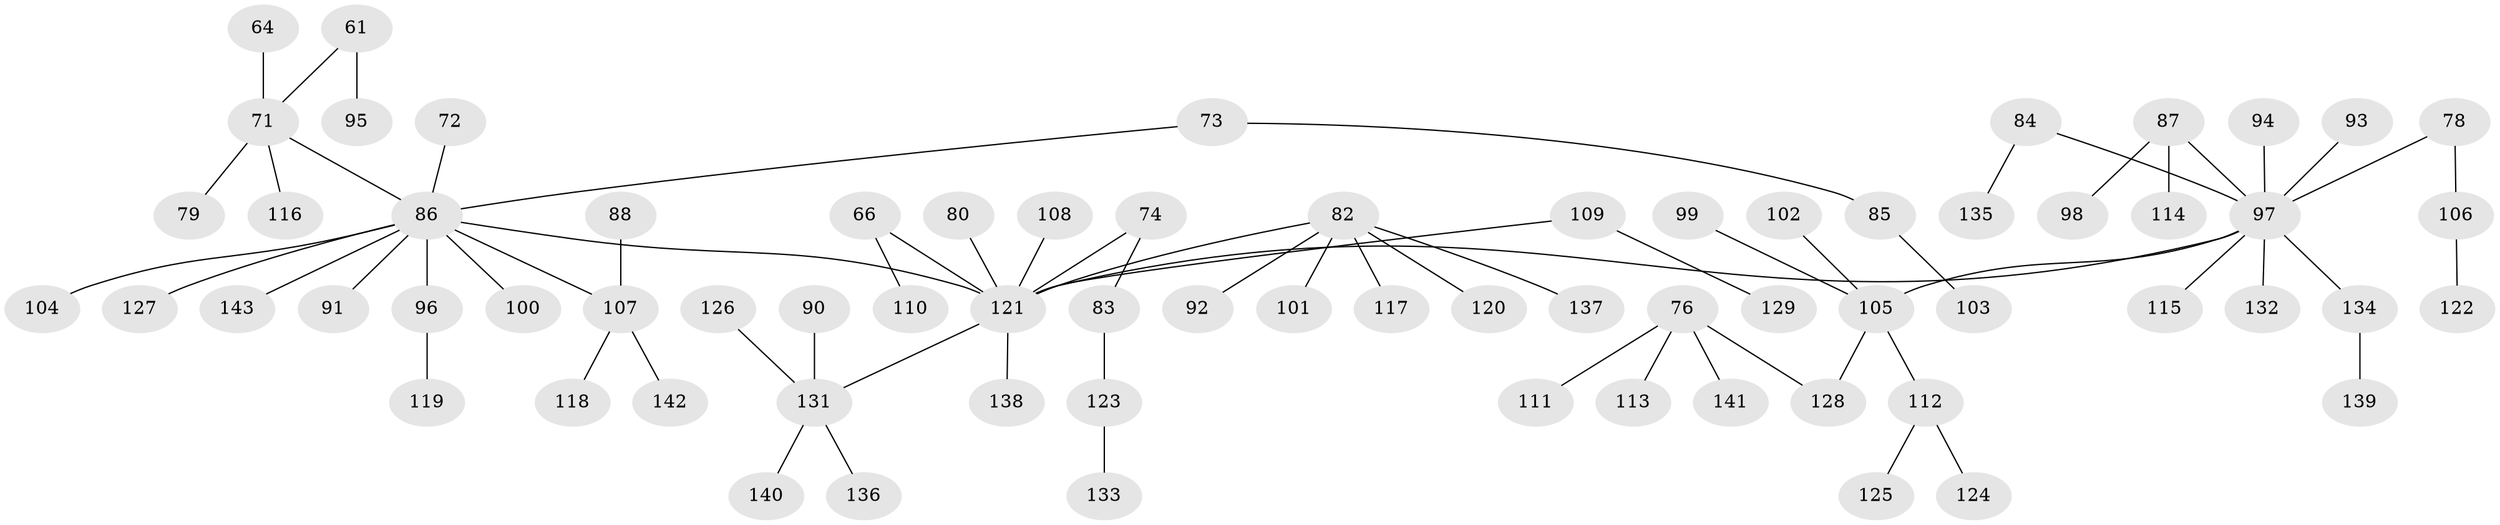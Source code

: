 // original degree distribution, {5: 0.04195804195804196, 7: 0.006993006993006993, 4: 0.04895104895104895, 6: 0.02097902097902098, 2: 0.3006993006993007, 3: 0.11188811188811189, 1: 0.46853146853146854}
// Generated by graph-tools (version 1.1) at 2025/52/03/09/25 04:52:57]
// undirected, 71 vertices, 70 edges
graph export_dot {
graph [start="1"]
  node [color=gray90,style=filled];
  61;
  64;
  66 [super="+25"];
  71 [super="+29"];
  72 [super="+28"];
  73;
  74;
  76;
  78;
  79;
  80;
  82 [super="+41+56+62+65+75"];
  83;
  84;
  85;
  86 [super="+40+48+55+81"];
  87;
  88;
  90;
  91;
  92;
  93;
  94;
  95;
  96 [super="+47"];
  97 [super="+69+51+59+77"];
  98;
  99;
  100;
  101;
  102;
  103;
  104;
  105 [super="+45+31+46+50"];
  106;
  107 [super="+54+49+38+70+68"];
  108;
  109;
  110;
  111;
  112 [super="+24"];
  113;
  114;
  115;
  116;
  117;
  118;
  119;
  120;
  121 [super="+89+12+37+15+60+42"];
  122;
  123;
  124;
  125;
  126;
  127;
  128 [super="+57"];
  129;
  131 [super="+130"];
  132;
  133;
  134;
  135;
  136;
  137;
  138;
  139;
  140;
  141;
  142;
  143;
  61 -- 95;
  61 -- 71;
  64 -- 71;
  66 -- 110;
  66 -- 121;
  71 -- 79;
  71 -- 116;
  71 -- 86;
  72 -- 86;
  73 -- 85;
  73 -- 86;
  74 -- 83;
  74 -- 121;
  76 -- 111;
  76 -- 113;
  76 -- 141;
  76 -- 128;
  78 -- 106;
  78 -- 97;
  80 -- 121;
  82 -- 117;
  82 -- 137;
  82 -- 120;
  82 -- 121;
  82 -- 92;
  82 -- 101;
  83 -- 123;
  84 -- 135;
  84 -- 97;
  85 -- 103;
  86 -- 127;
  86 -- 143;
  86 -- 96;
  86 -- 100;
  86 -- 104;
  86 -- 107;
  86 -- 121;
  86 -- 91;
  87 -- 98;
  87 -- 114;
  87 -- 97;
  88 -- 107;
  90 -- 131;
  93 -- 97;
  94 -- 97;
  96 -- 119;
  97 -- 132;
  97 -- 134;
  97 -- 105;
  97 -- 115;
  97 -- 121;
  99 -- 105;
  102 -- 105;
  105 -- 112;
  105 -- 128;
  106 -- 122;
  107 -- 142;
  107 -- 118;
  108 -- 121;
  109 -- 129;
  109 -- 121;
  112 -- 125;
  112 -- 124;
  121 -- 138;
  121 -- 131;
  123 -- 133;
  126 -- 131;
  131 -- 140;
  131 -- 136;
  134 -- 139;
}
